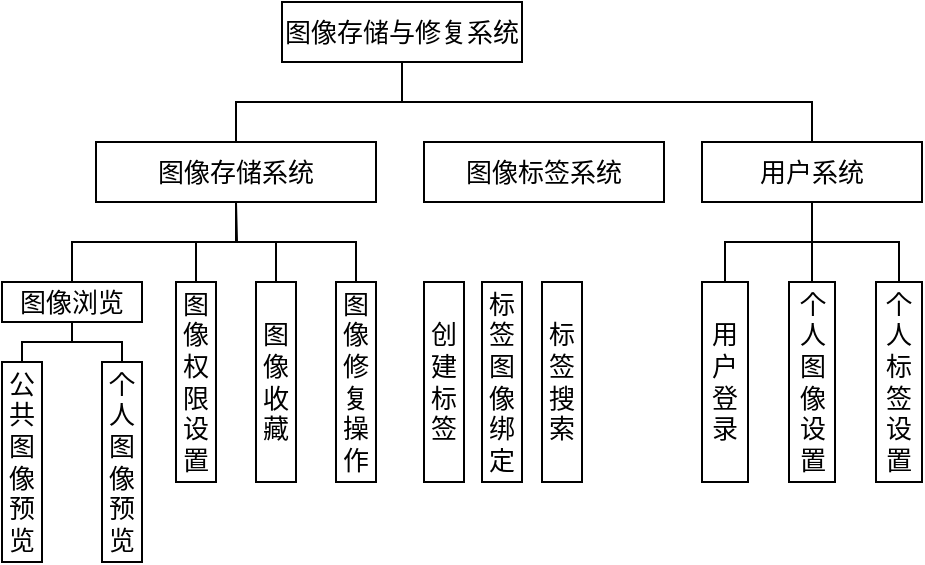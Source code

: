 <mxfile version="21.2.9" type="github">
  <diagram name="第 1 页" id="iMcofbvROrFCo-YO9Vs_">
    <mxGraphModel dx="552" dy="287" grid="1" gridSize="10" guides="1" tooltips="1" connect="1" arrows="1" fold="1" page="1" pageScale="1" pageWidth="583" pageHeight="827" math="0" shadow="0">
      <root>
        <mxCell id="0" />
        <mxCell id="1" parent="0" />
        <mxCell id="7Xu_Gq0dWQEim5B7DnOH-2" style="rounded=0;orthogonalLoop=1;jettySize=auto;html=1;exitX=0.5;exitY=1;exitDx=0;exitDy=0;entryX=0.5;entryY=0;entryDx=0;entryDy=0;edgeStyle=orthogonalEdgeStyle;endArrow=none;endFill=0;fontFamily=宋体;" edge="1" parent="1" source="7Xu_Gq0dWQEim5B7DnOH-5" target="7Xu_Gq0dWQEim5B7DnOH-19">
          <mxGeometry relative="1" as="geometry" />
        </mxCell>
        <mxCell id="7Xu_Gq0dWQEim5B7DnOH-3" style="edgeStyle=orthogonalEdgeStyle;rounded=0;orthogonalLoop=1;jettySize=auto;html=1;exitX=0.5;exitY=1;exitDx=0;exitDy=0;entryX=0.5;entryY=0;entryDx=0;entryDy=0;endArrow=none;endFill=0;fontFamily=宋体;" edge="1" parent="1" source="7Xu_Gq0dWQEim5B7DnOH-5" target="7Xu_Gq0dWQEim5B7DnOH-9">
          <mxGeometry relative="1" as="geometry" />
        </mxCell>
        <mxCell id="7Xu_Gq0dWQEim5B7DnOH-5" value="图像存储与修复系统" style="rounded=0;whiteSpace=wrap;html=1;fontFamily=宋体;fontSize=13;" vertex="1" parent="1">
          <mxGeometry x="220" y="20" width="120" height="30" as="geometry" />
        </mxCell>
        <mxCell id="7Xu_Gq0dWQEim5B7DnOH-17" style="edgeStyle=orthogonalEdgeStyle;shape=connector;rounded=0;orthogonalLoop=1;jettySize=auto;html=1;exitX=0.5;exitY=0;exitDx=0;exitDy=0;labelBackgroundColor=default;strokeColor=default;fontFamily=宋体;fontSize=11;fontColor=default;endArrow=none;endFill=0;" edge="1" parent="1" source="7Xu_Gq0dWQEim5B7DnOH-18">
          <mxGeometry relative="1" as="geometry">
            <mxPoint x="197" y="120.0" as="targetPoint" />
            <Array as="points">
              <mxPoint x="257" y="140" />
              <mxPoint x="197" y="140" />
            </Array>
          </mxGeometry>
        </mxCell>
        <mxCell id="7Xu_Gq0dWQEim5B7DnOH-18" value="图像修复操作" style="rounded=0;whiteSpace=wrap;html=1;fontSize=13;fontFamily=宋体;" vertex="1" parent="1">
          <mxGeometry x="247" y="160" width="20" height="100" as="geometry" />
        </mxCell>
        <mxCell id="7Xu_Gq0dWQEim5B7DnOH-19" value="图像存储系统" style="rounded=0;whiteSpace=wrap;html=1;fontSize=13;fontFamily=宋体;" vertex="1" parent="1">
          <mxGeometry x="127" y="90" width="140" height="30" as="geometry" />
        </mxCell>
        <mxCell id="7Xu_Gq0dWQEim5B7DnOH-20" style="edgeStyle=orthogonalEdgeStyle;shape=connector;rounded=0;orthogonalLoop=1;jettySize=auto;html=1;exitX=0.5;exitY=0;exitDx=0;exitDy=0;labelBackgroundColor=default;strokeColor=default;fontFamily=宋体;fontSize=11;fontColor=default;endArrow=none;endFill=0;" edge="1" parent="1" source="7Xu_Gq0dWQEim5B7DnOH-21">
          <mxGeometry relative="1" as="geometry">
            <mxPoint x="197" y="130.0" as="targetPoint" />
            <Array as="points">
              <mxPoint x="177" y="140" />
              <mxPoint x="197" y="140" />
            </Array>
          </mxGeometry>
        </mxCell>
        <mxCell id="7Xu_Gq0dWQEim5B7DnOH-21" value="图像权限设置" style="rounded=0;whiteSpace=wrap;html=1;fontSize=13;fontFamily=宋体;" vertex="1" parent="1">
          <mxGeometry x="167" y="160" width="20" height="100" as="geometry" />
        </mxCell>
        <mxCell id="7Xu_Gq0dWQEim5B7DnOH-22" style="edgeStyle=orthogonalEdgeStyle;shape=connector;rounded=0;orthogonalLoop=1;jettySize=auto;html=1;exitX=0.5;exitY=0;exitDx=0;exitDy=0;labelBackgroundColor=default;strokeColor=default;fontFamily=宋体;fontSize=11;fontColor=default;endArrow=none;endFill=0;" edge="1" parent="1" source="7Xu_Gq0dWQEim5B7DnOH-23">
          <mxGeometry relative="1" as="geometry">
            <mxPoint x="197" y="120.0" as="targetPoint" />
          </mxGeometry>
        </mxCell>
        <mxCell id="7Xu_Gq0dWQEim5B7DnOH-23" value="图像收藏" style="rounded=0;whiteSpace=wrap;html=1;fontSize=13;fontFamily=宋体;" vertex="1" parent="1">
          <mxGeometry x="207" y="160" width="20" height="100" as="geometry" />
        </mxCell>
        <mxCell id="7Xu_Gq0dWQEim5B7DnOH-32" style="edgeStyle=orthogonalEdgeStyle;shape=connector;rounded=0;orthogonalLoop=1;jettySize=auto;html=1;exitX=0.5;exitY=0;exitDx=0;exitDy=0;entryX=0.5;entryY=1;entryDx=0;entryDy=0;labelBackgroundColor=default;strokeColor=default;fontFamily=Helvetica;fontSize=11;fontColor=default;endArrow=none;endFill=0;" edge="1" parent="1" source="7Xu_Gq0dWQEim5B7DnOH-8" target="7Xu_Gq0dWQEim5B7DnOH-19">
          <mxGeometry relative="1" as="geometry" />
        </mxCell>
        <mxCell id="7Xu_Gq0dWQEim5B7DnOH-8" value="图像浏览" style="rounded=0;whiteSpace=wrap;html=1;fontSize=13;fontFamily=宋体;" vertex="1" parent="1">
          <mxGeometry x="80" y="160" width="70" height="20" as="geometry" />
        </mxCell>
        <mxCell id="7Xu_Gq0dWQEim5B7DnOH-13" value="公共图像预览" style="rounded=0;whiteSpace=wrap;html=1;fontSize=13;fontFamily=宋体;" vertex="1" parent="1">
          <mxGeometry x="80" y="200" width="20" height="100" as="geometry" />
        </mxCell>
        <mxCell id="7Xu_Gq0dWQEim5B7DnOH-6" style="edgeStyle=orthogonalEdgeStyle;shape=connector;rounded=0;orthogonalLoop=1;jettySize=auto;html=1;exitX=0.5;exitY=1;exitDx=0;exitDy=0;entryX=0.5;entryY=0;entryDx=0;entryDy=0;labelBackgroundColor=default;strokeColor=default;fontFamily=宋体;fontSize=11;fontColor=default;endArrow=none;endFill=0;" edge="1" parent="1" source="7Xu_Gq0dWQEim5B7DnOH-8" target="7Xu_Gq0dWQEim5B7DnOH-13">
          <mxGeometry relative="1" as="geometry">
            <Array as="points">
              <mxPoint x="115" y="190" />
              <mxPoint x="90" y="190" />
            </Array>
          </mxGeometry>
        </mxCell>
        <mxCell id="7Xu_Gq0dWQEim5B7DnOH-14" value="个人图像预览" style="rounded=0;whiteSpace=wrap;html=1;fontSize=13;fontFamily=宋体;" vertex="1" parent="1">
          <mxGeometry x="130" y="200" width="20" height="100" as="geometry" />
        </mxCell>
        <mxCell id="7Xu_Gq0dWQEim5B7DnOH-7" style="edgeStyle=orthogonalEdgeStyle;shape=connector;rounded=0;orthogonalLoop=1;jettySize=auto;html=1;exitX=0.5;exitY=1;exitDx=0;exitDy=0;entryX=0.5;entryY=0;entryDx=0;entryDy=0;labelBackgroundColor=default;strokeColor=default;fontFamily=宋体;fontSize=11;fontColor=default;endArrow=none;endFill=0;" edge="1" parent="1" source="7Xu_Gq0dWQEim5B7DnOH-8" target="7Xu_Gq0dWQEim5B7DnOH-14">
          <mxGeometry relative="1" as="geometry">
            <Array as="points">
              <mxPoint x="115" y="190" />
              <mxPoint x="140" y="190" />
            </Array>
          </mxGeometry>
        </mxCell>
        <mxCell id="7Xu_Gq0dWQEim5B7DnOH-35" value="" style="group" vertex="1" connectable="0" parent="1">
          <mxGeometry x="430" y="90" width="110" height="170" as="geometry" />
        </mxCell>
        <mxCell id="7Xu_Gq0dWQEim5B7DnOH-9" value="用户系统" style="rounded=0;whiteSpace=wrap;html=1;fontSize=13;fontFamily=宋体;" vertex="1" parent="7Xu_Gq0dWQEim5B7DnOH-35">
          <mxGeometry width="110" height="30" as="geometry" />
        </mxCell>
        <mxCell id="7Xu_Gq0dWQEim5B7DnOH-24" style="edgeStyle=orthogonalEdgeStyle;shape=connector;rounded=0;orthogonalLoop=1;jettySize=auto;html=1;exitX=0.5;exitY=0;exitDx=0;exitDy=0;entryX=0.5;entryY=1;entryDx=0;entryDy=0;labelBackgroundColor=default;strokeColor=default;fontFamily=宋体;fontSize=11;fontColor=default;endArrow=none;endFill=0;" edge="1" parent="7Xu_Gq0dWQEim5B7DnOH-35" source="7Xu_Gq0dWQEim5B7DnOH-25" target="7Xu_Gq0dWQEim5B7DnOH-9">
          <mxGeometry relative="1" as="geometry" />
        </mxCell>
        <mxCell id="7Xu_Gq0dWQEim5B7DnOH-25" value="用户登录" style="rounded=0;whiteSpace=wrap;html=1;fontSize=13;fontFamily=宋体;" vertex="1" parent="7Xu_Gq0dWQEim5B7DnOH-35">
          <mxGeometry y="70" width="23" height="100" as="geometry" />
        </mxCell>
        <mxCell id="7Xu_Gq0dWQEim5B7DnOH-26" style="edgeStyle=orthogonalEdgeStyle;shape=connector;rounded=0;orthogonalLoop=1;jettySize=auto;html=1;exitX=0.5;exitY=0;exitDx=0;exitDy=0;entryX=0.5;entryY=1;entryDx=0;entryDy=0;labelBackgroundColor=default;strokeColor=default;fontFamily=宋体;fontSize=11;fontColor=default;endArrow=none;endFill=0;" edge="1" parent="7Xu_Gq0dWQEim5B7DnOH-35" source="7Xu_Gq0dWQEim5B7DnOH-27" target="7Xu_Gq0dWQEim5B7DnOH-9">
          <mxGeometry relative="1" as="geometry" />
        </mxCell>
        <mxCell id="7Xu_Gq0dWQEim5B7DnOH-27" value="个人标签设置" style="rounded=0;whiteSpace=wrap;html=1;fontSize=13;fontFamily=宋体;" vertex="1" parent="7Xu_Gq0dWQEim5B7DnOH-35">
          <mxGeometry x="87" y="70" width="23" height="100" as="geometry" />
        </mxCell>
        <mxCell id="7Xu_Gq0dWQEim5B7DnOH-34" style="edgeStyle=orthogonalEdgeStyle;shape=connector;rounded=0;orthogonalLoop=1;jettySize=auto;html=1;exitX=0.5;exitY=0;exitDx=0;exitDy=0;labelBackgroundColor=default;strokeColor=default;fontFamily=Helvetica;fontSize=11;fontColor=default;endArrow=none;endFill=0;" edge="1" parent="7Xu_Gq0dWQEim5B7DnOH-35" source="7Xu_Gq0dWQEim5B7DnOH-33">
          <mxGeometry relative="1" as="geometry">
            <mxPoint x="55" y="30" as="targetPoint" />
          </mxGeometry>
        </mxCell>
        <mxCell id="7Xu_Gq0dWQEim5B7DnOH-33" value="个人图像设置" style="rounded=0;whiteSpace=wrap;html=1;fontSize=13;fontFamily=宋体;" vertex="1" parent="7Xu_Gq0dWQEim5B7DnOH-35">
          <mxGeometry x="43.5" y="70" width="23" height="100" as="geometry" />
        </mxCell>
        <mxCell id="7Xu_Gq0dWQEim5B7DnOH-36" value="图像标签系统" style="rounded=0;whiteSpace=wrap;html=1;fontSize=13;fontFamily=宋体;" vertex="1" parent="1">
          <mxGeometry x="291" y="90" width="120" height="30" as="geometry" />
        </mxCell>
        <mxCell id="7Xu_Gq0dWQEim5B7DnOH-37" value="创建标签" style="rounded=0;whiteSpace=wrap;html=1;fontSize=13;fontFamily=宋体;" vertex="1" parent="1">
          <mxGeometry x="291" y="160" width="20" height="100" as="geometry" />
        </mxCell>
        <mxCell id="7Xu_Gq0dWQEim5B7DnOH-38" value="标签图像绑定" style="rounded=0;whiteSpace=wrap;html=1;fontSize=13;fontFamily=宋体;" vertex="1" parent="1">
          <mxGeometry x="320" y="160" width="20" height="100" as="geometry" />
        </mxCell>
        <mxCell id="7Xu_Gq0dWQEim5B7DnOH-39" value="标签搜索" style="rounded=0;whiteSpace=wrap;html=1;fontSize=13;fontFamily=宋体;" vertex="1" parent="1">
          <mxGeometry x="350" y="160" width="20" height="100" as="geometry" />
        </mxCell>
      </root>
    </mxGraphModel>
  </diagram>
</mxfile>
